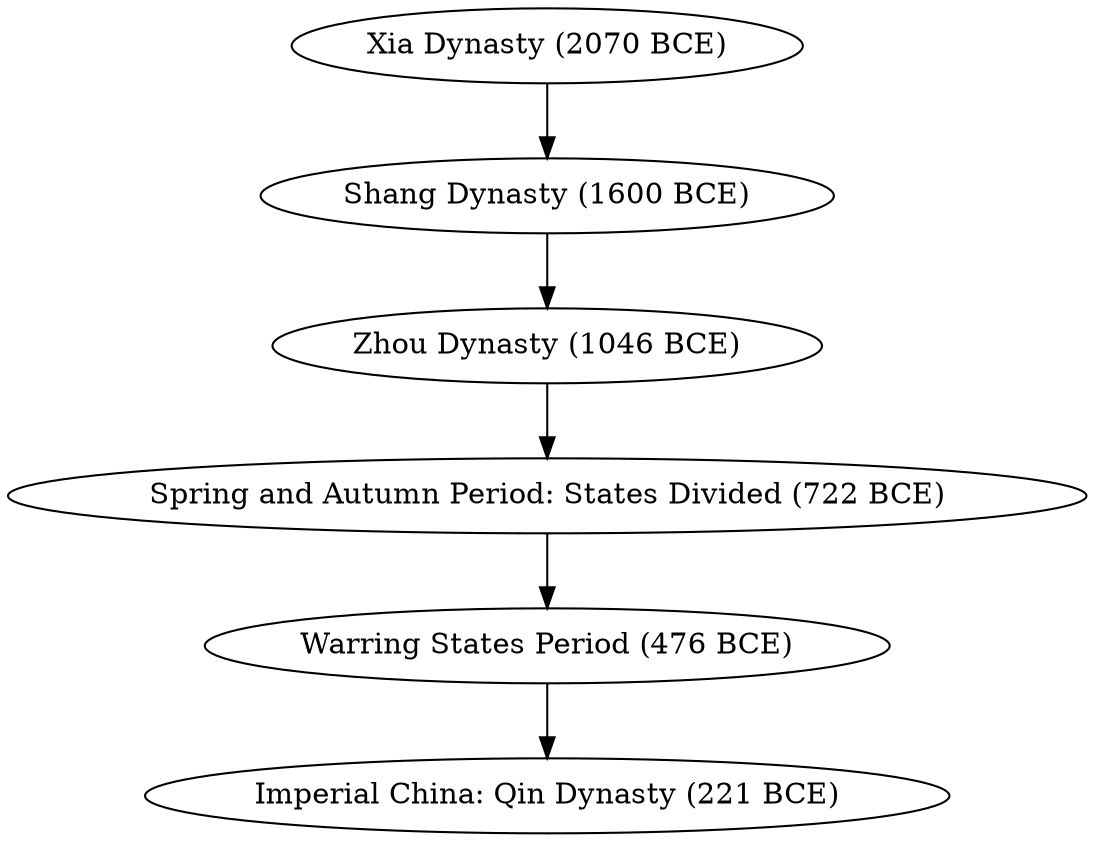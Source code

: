 // China
digraph {
	A [label="Xia Dynasty (2070 BCE)"]
	B [label="Shang Dynasty (1600 BCE)"]
	C [label="Zhou Dynasty (1046 BCE)"]
	D [label="Spring and Autumn Period: States Divided (722 BCE)"]
	E [label="Warring States Period (476 BCE)"]
	F [label="Imperial China: Qin Dynasty (221 BCE)"]
	A -> B
	B -> C
	C -> D
	D -> E
	E -> F
}

